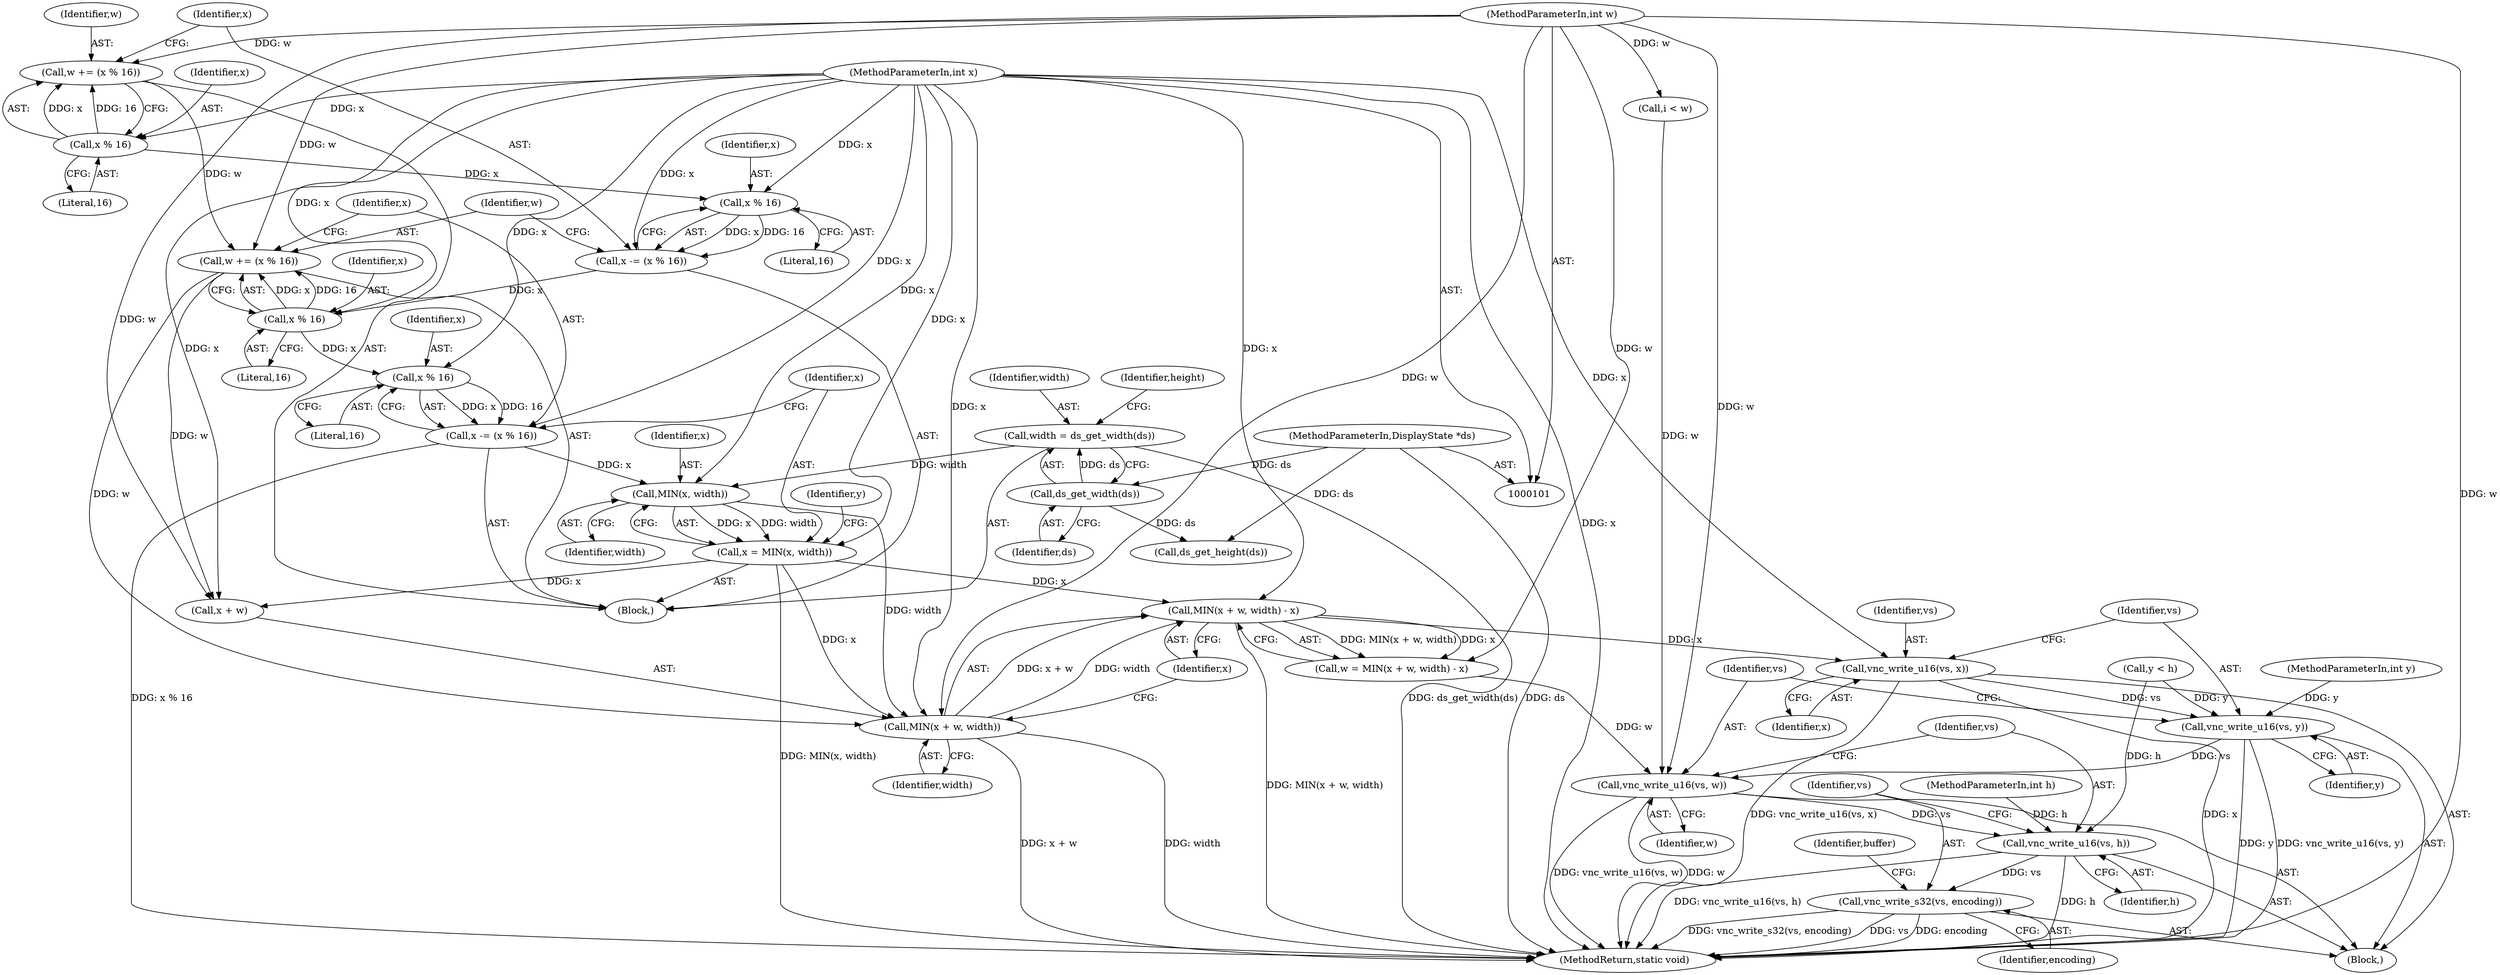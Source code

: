 digraph "0_qemu_9f64916da20eea67121d544698676295bbb105a7_10@API" {
"1000196" [label="(Call,vnc_write_u16(vs, x))"];
"1000167" [label="(Call,MIN(x + w, width) - x)"];
"1000168" [label="(Call,MIN(x + w, width))"];
"1000155" [label="(Call,x = MIN(x, width))"];
"1000157" [label="(Call,MIN(x, width))"];
"1000150" [label="(Call,x -= (x % 16))"];
"1000152" [label="(Call,x % 16)"];
"1000147" [label="(Call,x % 16)"];
"1000140" [label="(Call,x -= (x % 16))"];
"1000142" [label="(Call,x % 16)"];
"1000137" [label="(Call,x % 16)"];
"1000103" [label="(MethodParameterIn,int x)"];
"1000123" [label="(Call,width = ds_get_width(ds))"];
"1000125" [label="(Call,ds_get_width(ds))"];
"1000102" [label="(MethodParameterIn,DisplayState *ds)"];
"1000145" [label="(Call,w += (x % 16))"];
"1000135" [label="(Call,w += (x % 16))"];
"1000105" [label="(MethodParameterIn,int w)"];
"1000199" [label="(Call,vnc_write_u16(vs, y))"];
"1000202" [label="(Call,vnc_write_u16(vs, w))"];
"1000205" [label="(Call,vnc_write_u16(vs, h))"];
"1000208" [label="(Call,vnc_write_s32(vs, encoding))"];
"1000135" [label="(Call,w += (x % 16))"];
"1000157" [label="(Call,MIN(x, width))"];
"1000198" [label="(Identifier,x)"];
"1000138" [label="(Identifier,x)"];
"1000104" [label="(MethodParameterIn,int y)"];
"1000150" [label="(Call,x -= (x % 16))"];
"1000197" [label="(Identifier,vs)"];
"1000103" [label="(MethodParameterIn,int x)"];
"1000129" [label="(Identifier,height)"];
"1000156" [label="(Identifier,x)"];
"1000158" [label="(Identifier,x)"];
"1000146" [label="(Identifier,w)"];
"1000161" [label="(Identifier,y)"];
"1000142" [label="(Call,x % 16)"];
"1000201" [label="(Identifier,y)"];
"1000155" [label="(Call,x = MIN(x, width))"];
"1000130" [label="(Call,ds_get_height(ds))"];
"1000199" [label="(Call,vnc_write_u16(vs, y))"];
"1000169" [label="(Call,x + w)"];
"1000204" [label="(Identifier,w)"];
"1000189" [label="(Call,i < w)"];
"1000148" [label="(Identifier,x)"];
"1000203" [label="(Identifier,vs)"];
"1000136" [label="(Identifier,w)"];
"1000107" [label="(Block,)"];
"1000125" [label="(Call,ds_get_width(ds))"];
"1000209" [label="(Identifier,vs)"];
"1000216" [label="(Identifier,buffer)"];
"1000165" [label="(Call,w = MIN(x + w, width) - x)"];
"1000168" [label="(Call,MIN(x + w, width))"];
"1000140" [label="(Call,x -= (x % 16))"];
"1000143" [label="(Identifier,x)"];
"1000200" [label="(Identifier,vs)"];
"1000154" [label="(Literal,16)"];
"1000167" [label="(Call,MIN(x + w, width) - x)"];
"1000205" [label="(Call,vnc_write_u16(vs, h))"];
"1000196" [label="(Call,vnc_write_u16(vs, x))"];
"1000159" [label="(Identifier,width)"];
"1000206" [label="(Identifier,vs)"];
"1000210" [label="(Identifier,encoding)"];
"1000149" [label="(Literal,16)"];
"1000102" [label="(MethodParameterIn,DisplayState *ds)"];
"1000411" [label="(MethodReturn,static void)"];
"1000195" [label="(Block,)"];
"1000172" [label="(Identifier,width)"];
"1000141" [label="(Identifier,x)"];
"1000173" [label="(Identifier,x)"];
"1000208" [label="(Call,vnc_write_s32(vs, encoding))"];
"1000153" [label="(Identifier,x)"];
"1000151" [label="(Identifier,x)"];
"1000147" [label="(Call,x % 16)"];
"1000145" [label="(Call,w += (x % 16))"];
"1000126" [label="(Identifier,ds)"];
"1000180" [label="(Call,y < h)"];
"1000105" [label="(MethodParameterIn,int w)"];
"1000152" [label="(Call,x % 16)"];
"1000139" [label="(Literal,16)"];
"1000207" [label="(Identifier,h)"];
"1000106" [label="(MethodParameterIn,int h)"];
"1000144" [label="(Literal,16)"];
"1000137" [label="(Call,x % 16)"];
"1000123" [label="(Call,width = ds_get_width(ds))"];
"1000124" [label="(Identifier,width)"];
"1000202" [label="(Call,vnc_write_u16(vs, w))"];
"1000196" -> "1000195"  [label="AST: "];
"1000196" -> "1000198"  [label="CFG: "];
"1000197" -> "1000196"  [label="AST: "];
"1000198" -> "1000196"  [label="AST: "];
"1000200" -> "1000196"  [label="CFG: "];
"1000196" -> "1000411"  [label="DDG: vnc_write_u16(vs, x)"];
"1000196" -> "1000411"  [label="DDG: x"];
"1000167" -> "1000196"  [label="DDG: x"];
"1000103" -> "1000196"  [label="DDG: x"];
"1000196" -> "1000199"  [label="DDG: vs"];
"1000167" -> "1000165"  [label="AST: "];
"1000167" -> "1000173"  [label="CFG: "];
"1000168" -> "1000167"  [label="AST: "];
"1000173" -> "1000167"  [label="AST: "];
"1000165" -> "1000167"  [label="CFG: "];
"1000167" -> "1000411"  [label="DDG: MIN(x + w, width)"];
"1000167" -> "1000165"  [label="DDG: MIN(x + w, width)"];
"1000167" -> "1000165"  [label="DDG: x"];
"1000168" -> "1000167"  [label="DDG: x + w"];
"1000168" -> "1000167"  [label="DDG: width"];
"1000103" -> "1000167"  [label="DDG: x"];
"1000155" -> "1000167"  [label="DDG: x"];
"1000168" -> "1000172"  [label="CFG: "];
"1000169" -> "1000168"  [label="AST: "];
"1000172" -> "1000168"  [label="AST: "];
"1000173" -> "1000168"  [label="CFG: "];
"1000168" -> "1000411"  [label="DDG: width"];
"1000168" -> "1000411"  [label="DDG: x + w"];
"1000155" -> "1000168"  [label="DDG: x"];
"1000103" -> "1000168"  [label="DDG: x"];
"1000145" -> "1000168"  [label="DDG: w"];
"1000105" -> "1000168"  [label="DDG: w"];
"1000157" -> "1000168"  [label="DDG: width"];
"1000155" -> "1000107"  [label="AST: "];
"1000155" -> "1000157"  [label="CFG: "];
"1000156" -> "1000155"  [label="AST: "];
"1000157" -> "1000155"  [label="AST: "];
"1000161" -> "1000155"  [label="CFG: "];
"1000155" -> "1000411"  [label="DDG: MIN(x, width)"];
"1000157" -> "1000155"  [label="DDG: x"];
"1000157" -> "1000155"  [label="DDG: width"];
"1000103" -> "1000155"  [label="DDG: x"];
"1000155" -> "1000169"  [label="DDG: x"];
"1000157" -> "1000159"  [label="CFG: "];
"1000158" -> "1000157"  [label="AST: "];
"1000159" -> "1000157"  [label="AST: "];
"1000150" -> "1000157"  [label="DDG: x"];
"1000103" -> "1000157"  [label="DDG: x"];
"1000123" -> "1000157"  [label="DDG: width"];
"1000150" -> "1000107"  [label="AST: "];
"1000150" -> "1000152"  [label="CFG: "];
"1000151" -> "1000150"  [label="AST: "];
"1000152" -> "1000150"  [label="AST: "];
"1000156" -> "1000150"  [label="CFG: "];
"1000150" -> "1000411"  [label="DDG: x % 16"];
"1000152" -> "1000150"  [label="DDG: x"];
"1000152" -> "1000150"  [label="DDG: 16"];
"1000103" -> "1000150"  [label="DDG: x"];
"1000152" -> "1000154"  [label="CFG: "];
"1000153" -> "1000152"  [label="AST: "];
"1000154" -> "1000152"  [label="AST: "];
"1000147" -> "1000152"  [label="DDG: x"];
"1000103" -> "1000152"  [label="DDG: x"];
"1000147" -> "1000145"  [label="AST: "];
"1000147" -> "1000149"  [label="CFG: "];
"1000148" -> "1000147"  [label="AST: "];
"1000149" -> "1000147"  [label="AST: "];
"1000145" -> "1000147"  [label="CFG: "];
"1000147" -> "1000145"  [label="DDG: x"];
"1000147" -> "1000145"  [label="DDG: 16"];
"1000140" -> "1000147"  [label="DDG: x"];
"1000103" -> "1000147"  [label="DDG: x"];
"1000140" -> "1000107"  [label="AST: "];
"1000140" -> "1000142"  [label="CFG: "];
"1000141" -> "1000140"  [label="AST: "];
"1000142" -> "1000140"  [label="AST: "];
"1000146" -> "1000140"  [label="CFG: "];
"1000142" -> "1000140"  [label="DDG: x"];
"1000142" -> "1000140"  [label="DDG: 16"];
"1000103" -> "1000140"  [label="DDG: x"];
"1000142" -> "1000144"  [label="CFG: "];
"1000143" -> "1000142"  [label="AST: "];
"1000144" -> "1000142"  [label="AST: "];
"1000137" -> "1000142"  [label="DDG: x"];
"1000103" -> "1000142"  [label="DDG: x"];
"1000137" -> "1000135"  [label="AST: "];
"1000137" -> "1000139"  [label="CFG: "];
"1000138" -> "1000137"  [label="AST: "];
"1000139" -> "1000137"  [label="AST: "];
"1000135" -> "1000137"  [label="CFG: "];
"1000137" -> "1000135"  [label="DDG: x"];
"1000137" -> "1000135"  [label="DDG: 16"];
"1000103" -> "1000137"  [label="DDG: x"];
"1000103" -> "1000101"  [label="AST: "];
"1000103" -> "1000411"  [label="DDG: x"];
"1000103" -> "1000169"  [label="DDG: x"];
"1000123" -> "1000107"  [label="AST: "];
"1000123" -> "1000125"  [label="CFG: "];
"1000124" -> "1000123"  [label="AST: "];
"1000125" -> "1000123"  [label="AST: "];
"1000129" -> "1000123"  [label="CFG: "];
"1000123" -> "1000411"  [label="DDG: ds_get_width(ds)"];
"1000125" -> "1000123"  [label="DDG: ds"];
"1000125" -> "1000126"  [label="CFG: "];
"1000126" -> "1000125"  [label="AST: "];
"1000102" -> "1000125"  [label="DDG: ds"];
"1000125" -> "1000130"  [label="DDG: ds"];
"1000102" -> "1000101"  [label="AST: "];
"1000102" -> "1000411"  [label="DDG: ds"];
"1000102" -> "1000130"  [label="DDG: ds"];
"1000145" -> "1000107"  [label="AST: "];
"1000146" -> "1000145"  [label="AST: "];
"1000151" -> "1000145"  [label="CFG: "];
"1000135" -> "1000145"  [label="DDG: w"];
"1000105" -> "1000145"  [label="DDG: w"];
"1000145" -> "1000169"  [label="DDG: w"];
"1000135" -> "1000107"  [label="AST: "];
"1000136" -> "1000135"  [label="AST: "];
"1000141" -> "1000135"  [label="CFG: "];
"1000105" -> "1000135"  [label="DDG: w"];
"1000105" -> "1000101"  [label="AST: "];
"1000105" -> "1000411"  [label="DDG: w"];
"1000105" -> "1000165"  [label="DDG: w"];
"1000105" -> "1000169"  [label="DDG: w"];
"1000105" -> "1000189"  [label="DDG: w"];
"1000105" -> "1000202"  [label="DDG: w"];
"1000199" -> "1000195"  [label="AST: "];
"1000199" -> "1000201"  [label="CFG: "];
"1000200" -> "1000199"  [label="AST: "];
"1000201" -> "1000199"  [label="AST: "];
"1000203" -> "1000199"  [label="CFG: "];
"1000199" -> "1000411"  [label="DDG: y"];
"1000199" -> "1000411"  [label="DDG: vnc_write_u16(vs, y)"];
"1000180" -> "1000199"  [label="DDG: y"];
"1000104" -> "1000199"  [label="DDG: y"];
"1000199" -> "1000202"  [label="DDG: vs"];
"1000202" -> "1000195"  [label="AST: "];
"1000202" -> "1000204"  [label="CFG: "];
"1000203" -> "1000202"  [label="AST: "];
"1000204" -> "1000202"  [label="AST: "];
"1000206" -> "1000202"  [label="CFG: "];
"1000202" -> "1000411"  [label="DDG: w"];
"1000202" -> "1000411"  [label="DDG: vnc_write_u16(vs, w)"];
"1000165" -> "1000202"  [label="DDG: w"];
"1000189" -> "1000202"  [label="DDG: w"];
"1000202" -> "1000205"  [label="DDG: vs"];
"1000205" -> "1000195"  [label="AST: "];
"1000205" -> "1000207"  [label="CFG: "];
"1000206" -> "1000205"  [label="AST: "];
"1000207" -> "1000205"  [label="AST: "];
"1000209" -> "1000205"  [label="CFG: "];
"1000205" -> "1000411"  [label="DDG: h"];
"1000205" -> "1000411"  [label="DDG: vnc_write_u16(vs, h)"];
"1000180" -> "1000205"  [label="DDG: h"];
"1000106" -> "1000205"  [label="DDG: h"];
"1000205" -> "1000208"  [label="DDG: vs"];
"1000208" -> "1000195"  [label="AST: "];
"1000208" -> "1000210"  [label="CFG: "];
"1000209" -> "1000208"  [label="AST: "];
"1000210" -> "1000208"  [label="AST: "];
"1000216" -> "1000208"  [label="CFG: "];
"1000208" -> "1000411"  [label="DDG: vs"];
"1000208" -> "1000411"  [label="DDG: encoding"];
"1000208" -> "1000411"  [label="DDG: vnc_write_s32(vs, encoding)"];
}
